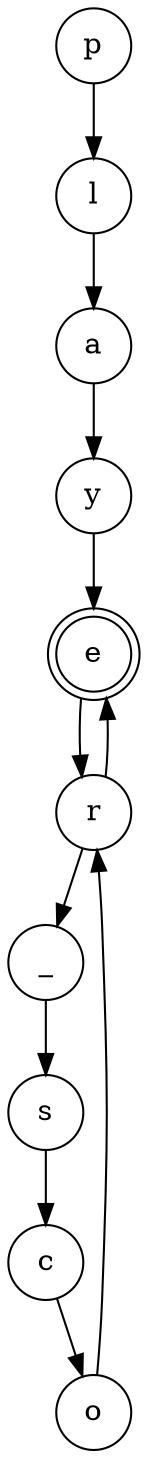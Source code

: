 digraph {   
    node [shape = doublecircle, color = black] e ;
    node [shape = circle];
    node [color= black];
    p -> l -> a -> y -> e -> r -> _ -> s -> c -> o -> r -> e;	
}